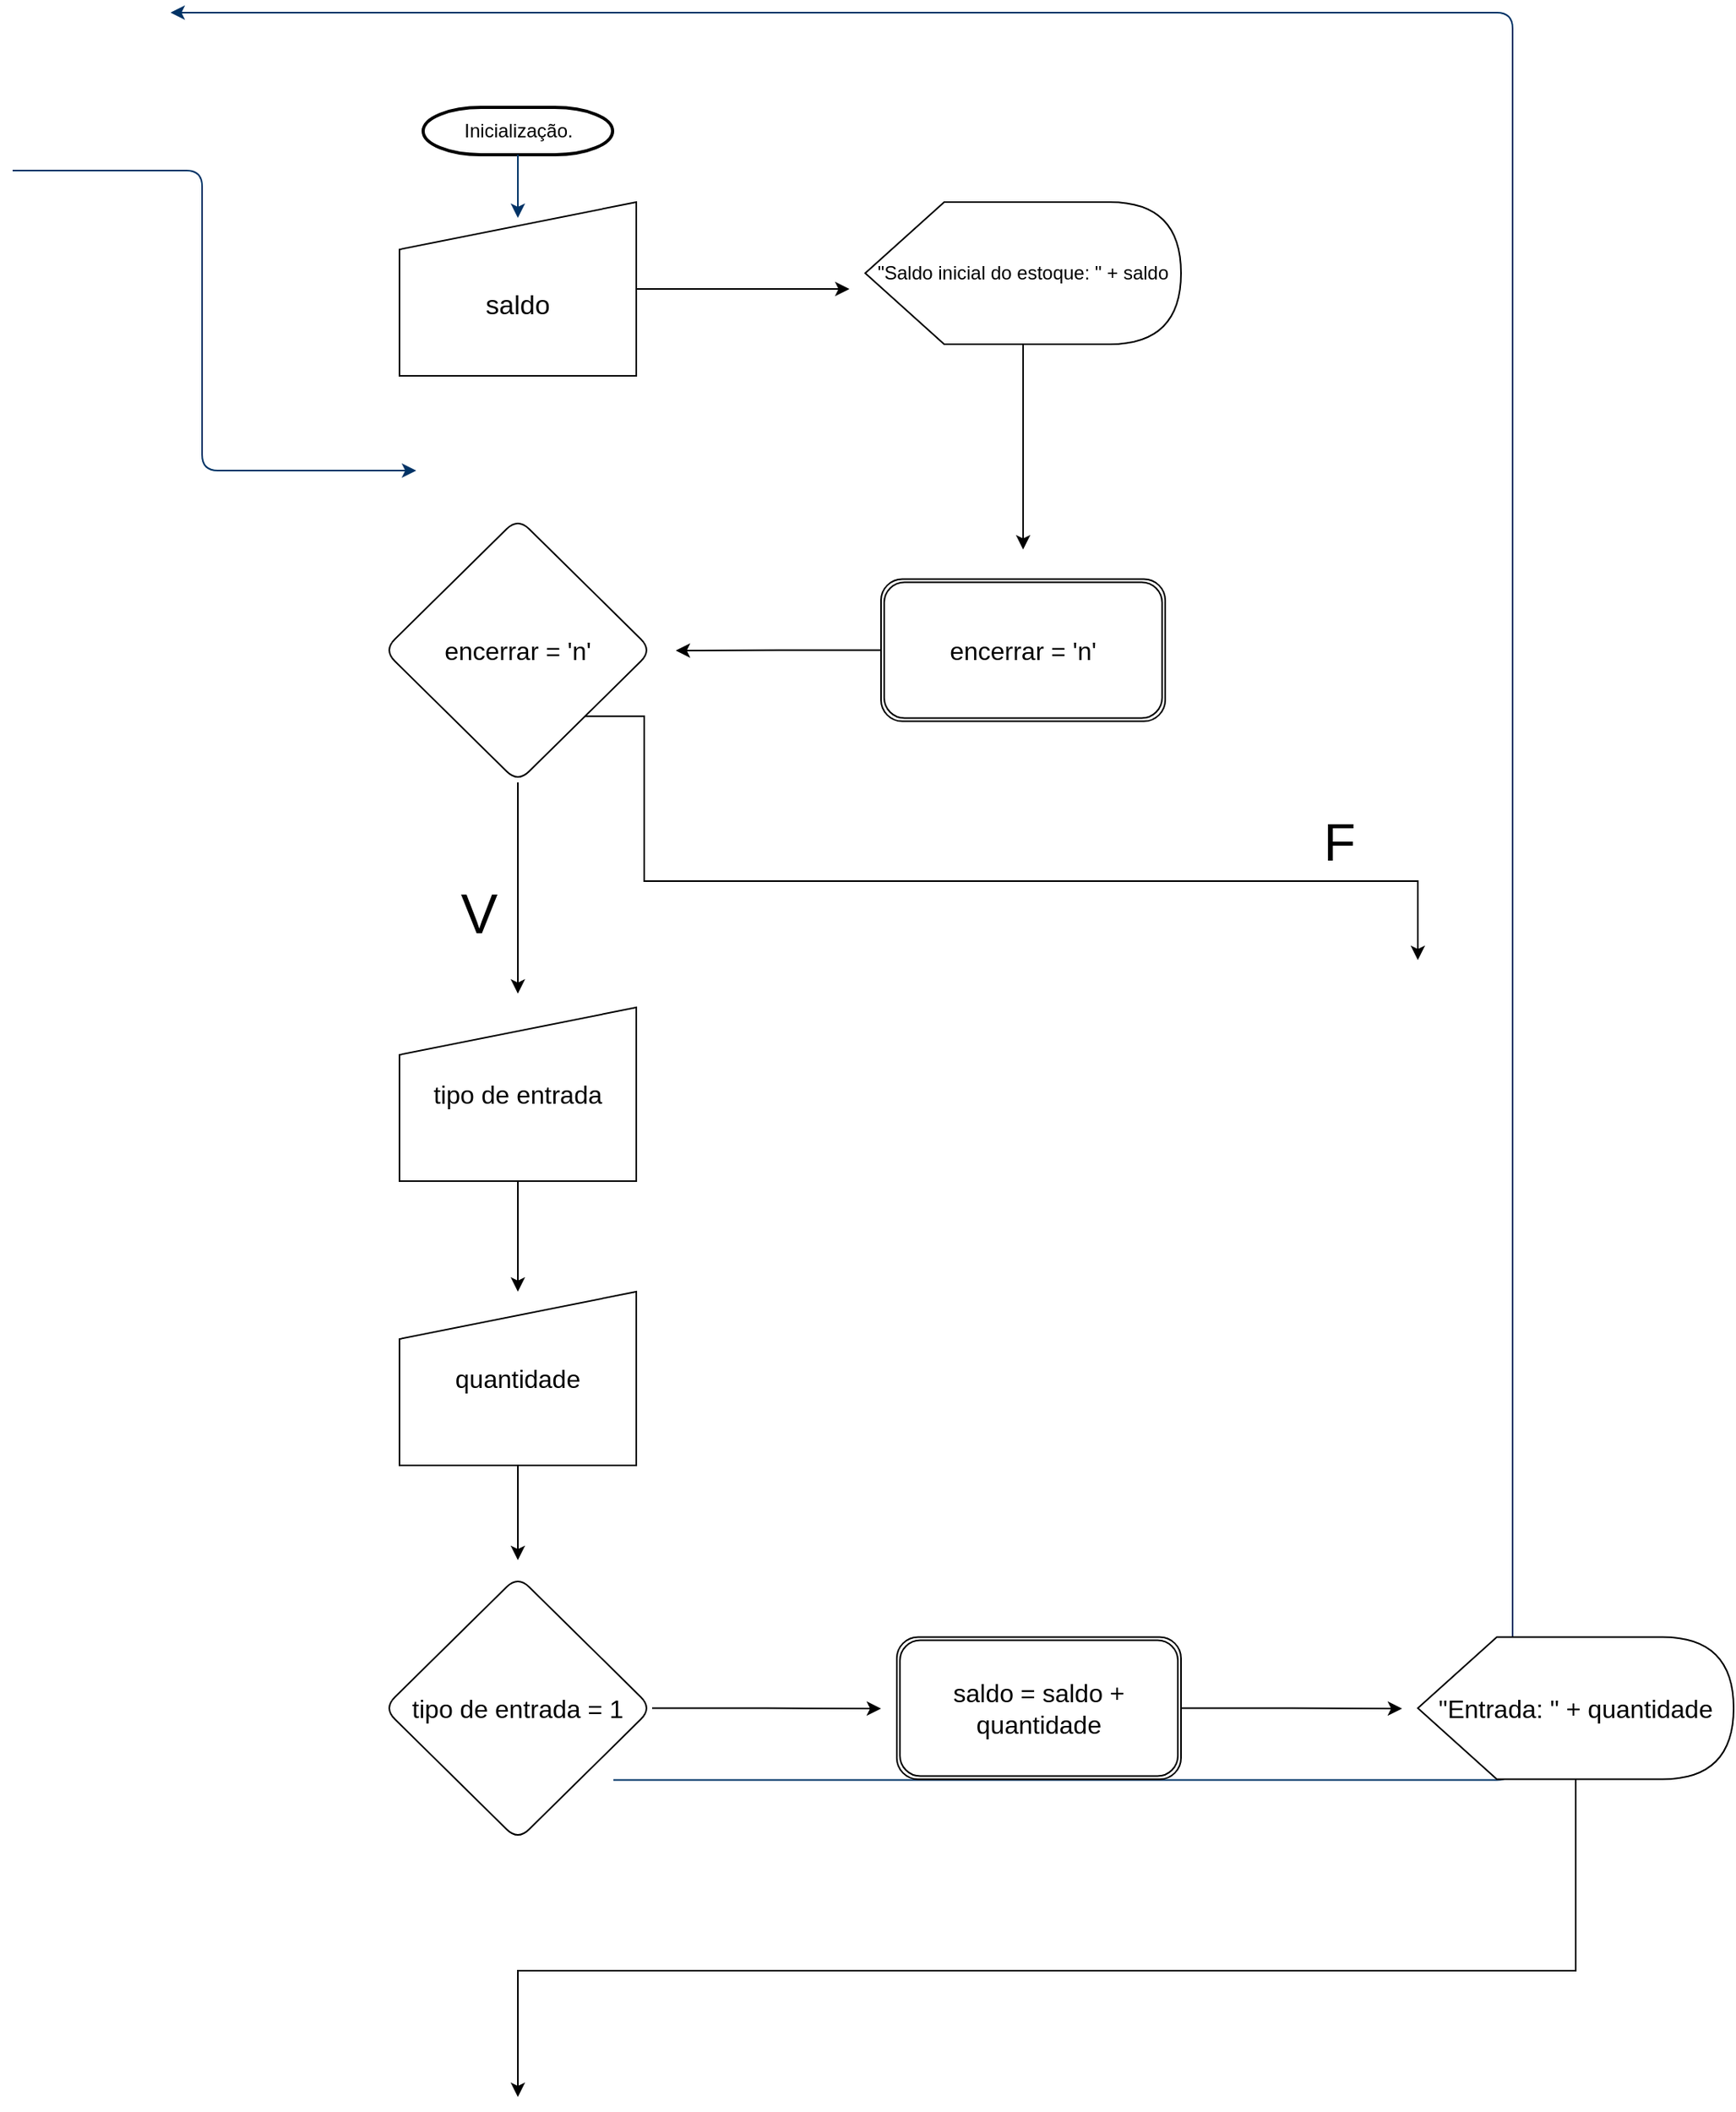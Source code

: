 <mxfile version="22.1.5" type="github">
  <diagram id="6a731a19-8d31-9384-78a2-239565b7b9f0" name="Page-1">
    <mxGraphModel dx="1261" dy="688" grid="1" gridSize="10" guides="1" tooltips="1" connect="1" arrows="1" fold="1" page="1" pageScale="1" pageWidth="1200" pageHeight="1920" background="none" math="0" shadow="0">
      <root>
        <mxCell id="0" />
        <mxCell id="1" parent="0" />
        <mxCell id="2" value="Inicialização." style="shape=mxgraph.flowchart.terminator;strokeWidth=2;gradientColor=none;gradientDirection=north;fontStyle=0;html=1;" parent="1" vertex="1">
          <mxGeometry x="260" y="60" width="120" height="30" as="geometry" />
        </mxCell>
        <mxCell id="7" style="fontStyle=1;strokeColor=#003366;strokeWidth=1;html=1;" parent="1" source="2" edge="1">
          <mxGeometry relative="1" as="geometry">
            <mxPoint x="320" y="130" as="targetPoint" />
          </mxGeometry>
        </mxCell>
        <mxCell id="45" value="" style="edgeStyle=elbowEdgeStyle;elbow=horizontal;exitX=1;exitY=0.5;exitPerimeter=0;entryX=0.905;entryY=0.5;entryPerimeter=0;fontStyle=1;strokeColor=#003366;strokeWidth=1;html=1;" parent="1" target="34" edge="1">
          <mxGeometry width="100" height="100" as="geometry">
            <mxPoint x="380.5" y="1119.25" as="sourcePoint" />
            <mxPoint x="100" as="targetPoint" />
            <Array as="points">
              <mxPoint x="950" y="1320" />
            </Array>
          </mxGeometry>
        </mxCell>
        <mxCell id="54" value="" style="edgeStyle=elbowEdgeStyle;elbow=horizontal;exitX=0;exitY=0.5;exitPerimeter=0;entryX=0.095;entryY=0.5;entryPerimeter=0;fontStyle=1;strokeColor=#003366;strokeWidth=1;html=1;" parent="1" source="37" edge="1">
          <mxGeometry width="100" height="100" as="geometry">
            <mxPoint y="100" as="sourcePoint" />
            <mxPoint x="255.605" y="290" as="targetPoint" />
            <Array as="points">
              <mxPoint x="120" y="970" />
            </Array>
          </mxGeometry>
        </mxCell>
        <mxCell id="IJUFxIe87rOsJzYtrhsl-69" value="" style="edgeStyle=orthogonalEdgeStyle;rounded=0;orthogonalLoop=1;jettySize=auto;html=1;" edge="1" parent="1" source="IJUFxIe87rOsJzYtrhsl-58">
          <mxGeometry relative="1" as="geometry">
            <mxPoint x="530" y="175" as="targetPoint" />
          </mxGeometry>
        </mxCell>
        <mxCell id="IJUFxIe87rOsJzYtrhsl-58" value="&lt;font style=&quot;font-size: 17px;&quot;&gt;&lt;br&gt;saldo&lt;/font&gt;" style="shape=manualInput;whiteSpace=wrap;html=1;" vertex="1" parent="1">
          <mxGeometry x="245" y="120" width="150" height="110" as="geometry" />
        </mxCell>
        <mxCell id="IJUFxIe87rOsJzYtrhsl-73" value="" style="edgeStyle=orthogonalEdgeStyle;rounded=0;orthogonalLoop=1;jettySize=auto;html=1;" edge="1" parent="1" source="IJUFxIe87rOsJzYtrhsl-61">
          <mxGeometry relative="1" as="geometry">
            <mxPoint x="640" y="340" as="targetPoint" />
          </mxGeometry>
        </mxCell>
        <mxCell id="IJUFxIe87rOsJzYtrhsl-61" value="&lt;font style=&quot;font-size: 12px;&quot;&gt;&quot;Saldo inicial do estoque: &quot; + saldo&lt;/font&gt;" style="shape=display;whiteSpace=wrap;html=1;" vertex="1" parent="1">
          <mxGeometry x="540" y="120" width="200" height="90" as="geometry" />
        </mxCell>
        <mxCell id="IJUFxIe87rOsJzYtrhsl-75" value="" style="edgeStyle=orthogonalEdgeStyle;rounded=0;orthogonalLoop=1;jettySize=auto;html=1;" edge="1" parent="1" source="IJUFxIe87rOsJzYtrhsl-64">
          <mxGeometry relative="1" as="geometry">
            <mxPoint x="420" y="404" as="targetPoint" />
          </mxGeometry>
        </mxCell>
        <mxCell id="IJUFxIe87rOsJzYtrhsl-64" value="&lt;font style=&quot;font-size: 16px;&quot;&gt;encerrar = &#39;n&#39;&lt;/font&gt;" style="shape=ext;double=1;rounded=1;whiteSpace=wrap;html=1;" vertex="1" parent="1">
          <mxGeometry x="550" y="358.75" width="180" height="90" as="geometry" />
        </mxCell>
        <mxCell id="IJUFxIe87rOsJzYtrhsl-77" value="" style="edgeStyle=orthogonalEdgeStyle;rounded=0;orthogonalLoop=1;jettySize=auto;html=1;" edge="1" parent="1" source="IJUFxIe87rOsJzYtrhsl-74">
          <mxGeometry relative="1" as="geometry">
            <mxPoint x="320.0" y="621.25" as="targetPoint" />
          </mxGeometry>
        </mxCell>
        <mxCell id="IJUFxIe87rOsJzYtrhsl-92" value="" style="edgeStyle=orthogonalEdgeStyle;rounded=0;orthogonalLoop=1;jettySize=auto;html=1;exitX=1;exitY=1;exitDx=0;exitDy=0;" edge="1" parent="1" source="IJUFxIe87rOsJzYtrhsl-74">
          <mxGeometry relative="1" as="geometry">
            <mxPoint x="360" y="500" as="sourcePoint" />
            <mxPoint x="890" y="600" as="targetPoint" />
            <Array as="points">
              <mxPoint x="400" y="446" />
              <mxPoint x="400" y="550" />
              <mxPoint x="890" y="550" />
            </Array>
          </mxGeometry>
        </mxCell>
        <mxCell id="IJUFxIe87rOsJzYtrhsl-74" value="&lt;font style=&quot;font-size: 16px;&quot;&gt;encerrar = &#39;n&#39;&lt;/font&gt;" style="rhombus;whiteSpace=wrap;html=1;rounded=1;" vertex="1" parent="1">
          <mxGeometry x="235" y="320" width="170" height="167.5" as="geometry" />
        </mxCell>
        <mxCell id="IJUFxIe87rOsJzYtrhsl-81" value="" style="edgeStyle=orthogonalEdgeStyle;rounded=0;orthogonalLoop=1;jettySize=auto;html=1;" edge="1" parent="1" source="IJUFxIe87rOsJzYtrhsl-79" target="IJUFxIe87rOsJzYtrhsl-80">
          <mxGeometry relative="1" as="geometry" />
        </mxCell>
        <mxCell id="IJUFxIe87rOsJzYtrhsl-79" value="&lt;font style=&quot;font-size: 16px;&quot;&gt;tipo de entrada&lt;/font&gt;" style="shape=manualInput;whiteSpace=wrap;html=1;" vertex="1" parent="1">
          <mxGeometry x="245" y="630" width="150" height="110" as="geometry" />
        </mxCell>
        <mxCell id="IJUFxIe87rOsJzYtrhsl-83" value="" style="edgeStyle=orthogonalEdgeStyle;rounded=0;orthogonalLoop=1;jettySize=auto;html=1;" edge="1" parent="1" source="IJUFxIe87rOsJzYtrhsl-80">
          <mxGeometry relative="1" as="geometry">
            <mxPoint x="320" y="980" as="targetPoint" />
          </mxGeometry>
        </mxCell>
        <mxCell id="IJUFxIe87rOsJzYtrhsl-80" value="&lt;font style=&quot;font-size: 16px;&quot;&gt;quantidade&lt;/font&gt;" style="shape=manualInput;whiteSpace=wrap;html=1;" vertex="1" parent="1">
          <mxGeometry x="245" y="810" width="150" height="110" as="geometry" />
        </mxCell>
        <mxCell id="IJUFxIe87rOsJzYtrhsl-85" value="" style="edgeStyle=orthogonalEdgeStyle;rounded=0;orthogonalLoop=1;jettySize=auto;html=1;" edge="1" parent="1" source="IJUFxIe87rOsJzYtrhsl-82">
          <mxGeometry relative="1" as="geometry">
            <mxPoint x="550" y="1074" as="targetPoint" />
          </mxGeometry>
        </mxCell>
        <mxCell id="IJUFxIe87rOsJzYtrhsl-82" value="&lt;font style=&quot;font-size: 16px;&quot;&gt;tipo de entrada = 1&lt;/font&gt;" style="rhombus;whiteSpace=wrap;html=1;rounded=1;" vertex="1" parent="1">
          <mxGeometry x="235" y="990" width="170" height="167.5" as="geometry" />
        </mxCell>
        <mxCell id="IJUFxIe87rOsJzYtrhsl-88" value="" style="edgeStyle=orthogonalEdgeStyle;rounded=0;orthogonalLoop=1;jettySize=auto;html=1;" edge="1" parent="1" source="IJUFxIe87rOsJzYtrhsl-86">
          <mxGeometry relative="1" as="geometry">
            <mxPoint x="880" y="1074" as="targetPoint" />
          </mxGeometry>
        </mxCell>
        <mxCell id="IJUFxIe87rOsJzYtrhsl-86" value="&lt;font style=&quot;font-size: 16px;&quot;&gt;saldo = saldo + quantidade&lt;br&gt;&lt;/font&gt;" style="shape=ext;double=1;rounded=1;whiteSpace=wrap;html=1;" vertex="1" parent="1">
          <mxGeometry x="560" y="1028.75" width="180" height="90" as="geometry" />
        </mxCell>
        <mxCell id="IJUFxIe87rOsJzYtrhsl-94" value="" style="edgeStyle=orthogonalEdgeStyle;rounded=0;orthogonalLoop=1;jettySize=auto;html=1;" edge="1" parent="1" source="IJUFxIe87rOsJzYtrhsl-89">
          <mxGeometry relative="1" as="geometry">
            <mxPoint x="320" y="1320" as="targetPoint" />
            <Array as="points">
              <mxPoint x="990" y="1240" />
              <mxPoint x="320" y="1240" />
            </Array>
          </mxGeometry>
        </mxCell>
        <mxCell id="IJUFxIe87rOsJzYtrhsl-89" value="&lt;font style=&quot;font-size: 16px;&quot;&gt;&quot;Entrada: &quot; + quantidade&lt;/font&gt;" style="shape=display;whiteSpace=wrap;html=1;" vertex="1" parent="1">
          <mxGeometry x="890" y="1028.75" width="200" height="90" as="geometry" />
        </mxCell>
        <mxCell id="IJUFxIe87rOsJzYtrhsl-90" value="&lt;font style=&quot;font-size: 35px;&quot;&gt;V&lt;/font&gt;" style="text;html=1;align=center;verticalAlign=middle;resizable=0;points=[];autosize=1;strokeColor=none;fillColor=none;" vertex="1" parent="1">
          <mxGeometry x="270" y="540" width="50" height="60" as="geometry" />
        </mxCell>
        <mxCell id="IJUFxIe87rOsJzYtrhsl-95" value="&lt;font style=&quot;font-size: 33px;&quot;&gt;F&lt;/font&gt;" style="text;html=1;align=center;verticalAlign=middle;resizable=0;points=[];autosize=1;strokeColor=none;fillColor=none;" vertex="1" parent="1">
          <mxGeometry x="820" y="500" width="40" height="50" as="geometry" />
        </mxCell>
      </root>
    </mxGraphModel>
  </diagram>
</mxfile>
